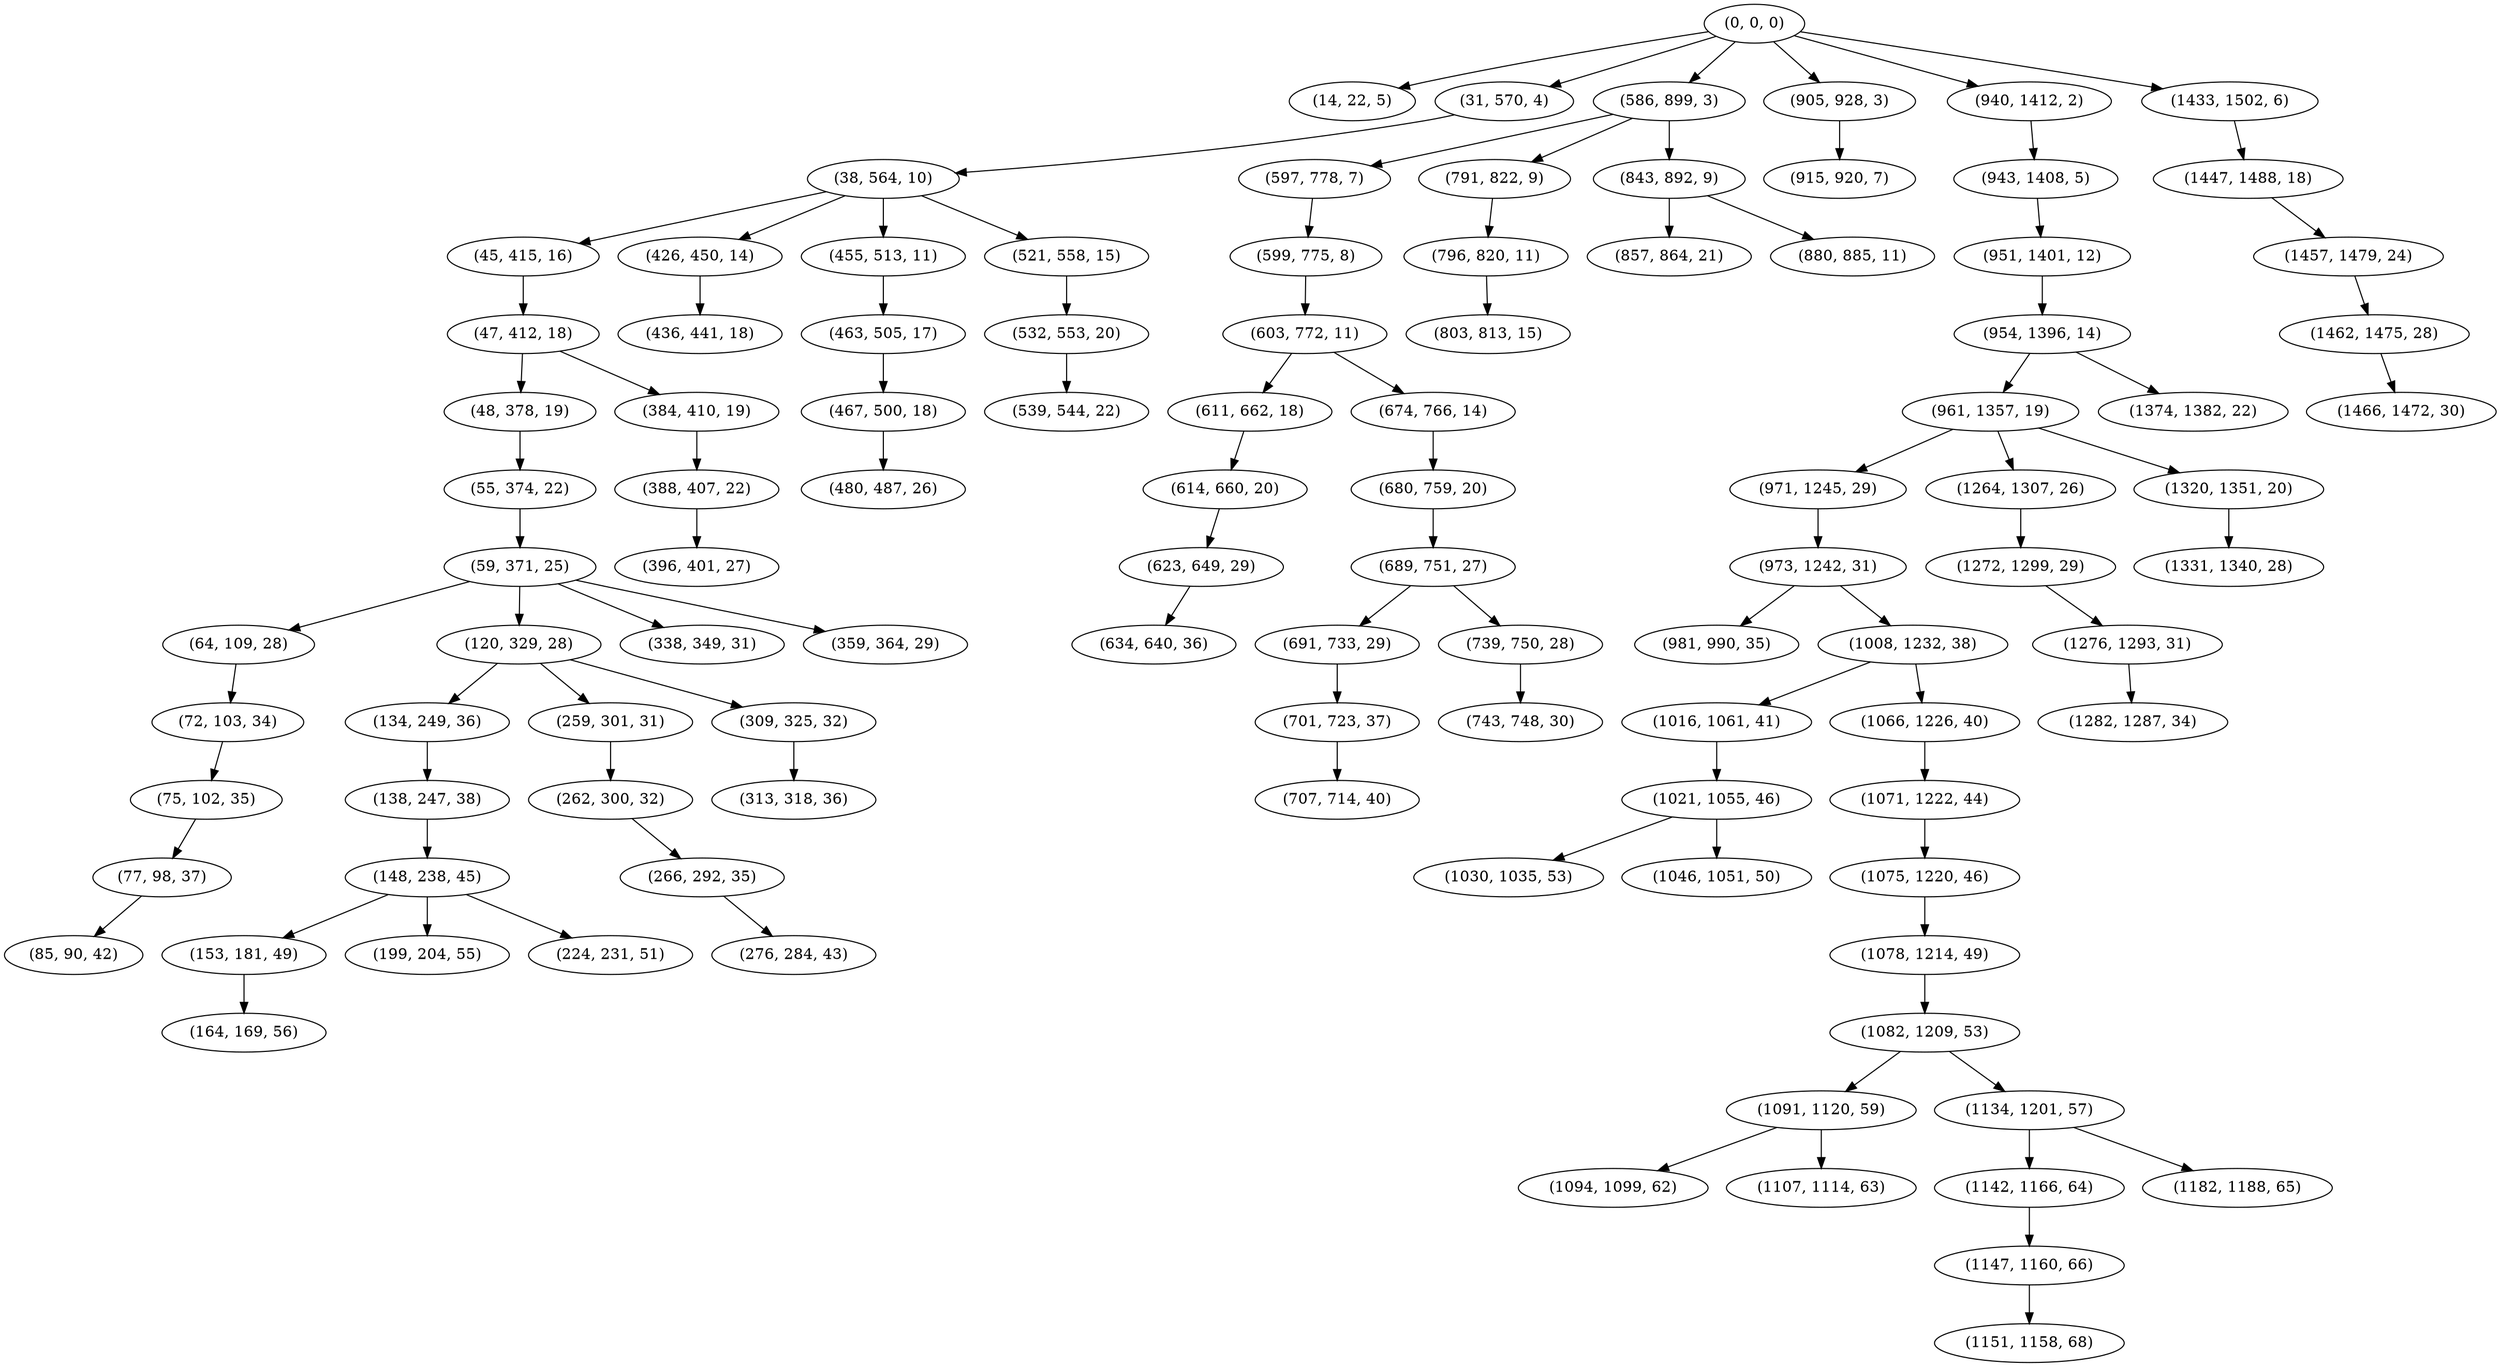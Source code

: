 digraph tree {
    "(0, 0, 0)";
    "(14, 22, 5)";
    "(31, 570, 4)";
    "(38, 564, 10)";
    "(45, 415, 16)";
    "(47, 412, 18)";
    "(48, 378, 19)";
    "(55, 374, 22)";
    "(59, 371, 25)";
    "(64, 109, 28)";
    "(72, 103, 34)";
    "(75, 102, 35)";
    "(77, 98, 37)";
    "(85, 90, 42)";
    "(120, 329, 28)";
    "(134, 249, 36)";
    "(138, 247, 38)";
    "(148, 238, 45)";
    "(153, 181, 49)";
    "(164, 169, 56)";
    "(199, 204, 55)";
    "(224, 231, 51)";
    "(259, 301, 31)";
    "(262, 300, 32)";
    "(266, 292, 35)";
    "(276, 284, 43)";
    "(309, 325, 32)";
    "(313, 318, 36)";
    "(338, 349, 31)";
    "(359, 364, 29)";
    "(384, 410, 19)";
    "(388, 407, 22)";
    "(396, 401, 27)";
    "(426, 450, 14)";
    "(436, 441, 18)";
    "(455, 513, 11)";
    "(463, 505, 17)";
    "(467, 500, 18)";
    "(480, 487, 26)";
    "(521, 558, 15)";
    "(532, 553, 20)";
    "(539, 544, 22)";
    "(586, 899, 3)";
    "(597, 778, 7)";
    "(599, 775, 8)";
    "(603, 772, 11)";
    "(611, 662, 18)";
    "(614, 660, 20)";
    "(623, 649, 29)";
    "(634, 640, 36)";
    "(674, 766, 14)";
    "(680, 759, 20)";
    "(689, 751, 27)";
    "(691, 733, 29)";
    "(701, 723, 37)";
    "(707, 714, 40)";
    "(739, 750, 28)";
    "(743, 748, 30)";
    "(791, 822, 9)";
    "(796, 820, 11)";
    "(803, 813, 15)";
    "(843, 892, 9)";
    "(857, 864, 21)";
    "(880, 885, 11)";
    "(905, 928, 3)";
    "(915, 920, 7)";
    "(940, 1412, 2)";
    "(943, 1408, 5)";
    "(951, 1401, 12)";
    "(954, 1396, 14)";
    "(961, 1357, 19)";
    "(971, 1245, 29)";
    "(973, 1242, 31)";
    "(981, 990, 35)";
    "(1008, 1232, 38)";
    "(1016, 1061, 41)";
    "(1021, 1055, 46)";
    "(1030, 1035, 53)";
    "(1046, 1051, 50)";
    "(1066, 1226, 40)";
    "(1071, 1222, 44)";
    "(1075, 1220, 46)";
    "(1078, 1214, 49)";
    "(1082, 1209, 53)";
    "(1091, 1120, 59)";
    "(1094, 1099, 62)";
    "(1107, 1114, 63)";
    "(1134, 1201, 57)";
    "(1142, 1166, 64)";
    "(1147, 1160, 66)";
    "(1151, 1158, 68)";
    "(1182, 1188, 65)";
    "(1264, 1307, 26)";
    "(1272, 1299, 29)";
    "(1276, 1293, 31)";
    "(1282, 1287, 34)";
    "(1320, 1351, 20)";
    "(1331, 1340, 28)";
    "(1374, 1382, 22)";
    "(1433, 1502, 6)";
    "(1447, 1488, 18)";
    "(1457, 1479, 24)";
    "(1462, 1475, 28)";
    "(1466, 1472, 30)";
    "(0, 0, 0)" -> "(14, 22, 5)";
    "(0, 0, 0)" -> "(31, 570, 4)";
    "(0, 0, 0)" -> "(586, 899, 3)";
    "(0, 0, 0)" -> "(905, 928, 3)";
    "(0, 0, 0)" -> "(940, 1412, 2)";
    "(0, 0, 0)" -> "(1433, 1502, 6)";
    "(31, 570, 4)" -> "(38, 564, 10)";
    "(38, 564, 10)" -> "(45, 415, 16)";
    "(38, 564, 10)" -> "(426, 450, 14)";
    "(38, 564, 10)" -> "(455, 513, 11)";
    "(38, 564, 10)" -> "(521, 558, 15)";
    "(45, 415, 16)" -> "(47, 412, 18)";
    "(47, 412, 18)" -> "(48, 378, 19)";
    "(47, 412, 18)" -> "(384, 410, 19)";
    "(48, 378, 19)" -> "(55, 374, 22)";
    "(55, 374, 22)" -> "(59, 371, 25)";
    "(59, 371, 25)" -> "(64, 109, 28)";
    "(59, 371, 25)" -> "(120, 329, 28)";
    "(59, 371, 25)" -> "(338, 349, 31)";
    "(59, 371, 25)" -> "(359, 364, 29)";
    "(64, 109, 28)" -> "(72, 103, 34)";
    "(72, 103, 34)" -> "(75, 102, 35)";
    "(75, 102, 35)" -> "(77, 98, 37)";
    "(77, 98, 37)" -> "(85, 90, 42)";
    "(120, 329, 28)" -> "(134, 249, 36)";
    "(120, 329, 28)" -> "(259, 301, 31)";
    "(120, 329, 28)" -> "(309, 325, 32)";
    "(134, 249, 36)" -> "(138, 247, 38)";
    "(138, 247, 38)" -> "(148, 238, 45)";
    "(148, 238, 45)" -> "(153, 181, 49)";
    "(148, 238, 45)" -> "(199, 204, 55)";
    "(148, 238, 45)" -> "(224, 231, 51)";
    "(153, 181, 49)" -> "(164, 169, 56)";
    "(259, 301, 31)" -> "(262, 300, 32)";
    "(262, 300, 32)" -> "(266, 292, 35)";
    "(266, 292, 35)" -> "(276, 284, 43)";
    "(309, 325, 32)" -> "(313, 318, 36)";
    "(384, 410, 19)" -> "(388, 407, 22)";
    "(388, 407, 22)" -> "(396, 401, 27)";
    "(426, 450, 14)" -> "(436, 441, 18)";
    "(455, 513, 11)" -> "(463, 505, 17)";
    "(463, 505, 17)" -> "(467, 500, 18)";
    "(467, 500, 18)" -> "(480, 487, 26)";
    "(521, 558, 15)" -> "(532, 553, 20)";
    "(532, 553, 20)" -> "(539, 544, 22)";
    "(586, 899, 3)" -> "(597, 778, 7)";
    "(586, 899, 3)" -> "(791, 822, 9)";
    "(586, 899, 3)" -> "(843, 892, 9)";
    "(597, 778, 7)" -> "(599, 775, 8)";
    "(599, 775, 8)" -> "(603, 772, 11)";
    "(603, 772, 11)" -> "(611, 662, 18)";
    "(603, 772, 11)" -> "(674, 766, 14)";
    "(611, 662, 18)" -> "(614, 660, 20)";
    "(614, 660, 20)" -> "(623, 649, 29)";
    "(623, 649, 29)" -> "(634, 640, 36)";
    "(674, 766, 14)" -> "(680, 759, 20)";
    "(680, 759, 20)" -> "(689, 751, 27)";
    "(689, 751, 27)" -> "(691, 733, 29)";
    "(689, 751, 27)" -> "(739, 750, 28)";
    "(691, 733, 29)" -> "(701, 723, 37)";
    "(701, 723, 37)" -> "(707, 714, 40)";
    "(739, 750, 28)" -> "(743, 748, 30)";
    "(791, 822, 9)" -> "(796, 820, 11)";
    "(796, 820, 11)" -> "(803, 813, 15)";
    "(843, 892, 9)" -> "(857, 864, 21)";
    "(843, 892, 9)" -> "(880, 885, 11)";
    "(905, 928, 3)" -> "(915, 920, 7)";
    "(940, 1412, 2)" -> "(943, 1408, 5)";
    "(943, 1408, 5)" -> "(951, 1401, 12)";
    "(951, 1401, 12)" -> "(954, 1396, 14)";
    "(954, 1396, 14)" -> "(961, 1357, 19)";
    "(954, 1396, 14)" -> "(1374, 1382, 22)";
    "(961, 1357, 19)" -> "(971, 1245, 29)";
    "(961, 1357, 19)" -> "(1264, 1307, 26)";
    "(961, 1357, 19)" -> "(1320, 1351, 20)";
    "(971, 1245, 29)" -> "(973, 1242, 31)";
    "(973, 1242, 31)" -> "(981, 990, 35)";
    "(973, 1242, 31)" -> "(1008, 1232, 38)";
    "(1008, 1232, 38)" -> "(1016, 1061, 41)";
    "(1008, 1232, 38)" -> "(1066, 1226, 40)";
    "(1016, 1061, 41)" -> "(1021, 1055, 46)";
    "(1021, 1055, 46)" -> "(1030, 1035, 53)";
    "(1021, 1055, 46)" -> "(1046, 1051, 50)";
    "(1066, 1226, 40)" -> "(1071, 1222, 44)";
    "(1071, 1222, 44)" -> "(1075, 1220, 46)";
    "(1075, 1220, 46)" -> "(1078, 1214, 49)";
    "(1078, 1214, 49)" -> "(1082, 1209, 53)";
    "(1082, 1209, 53)" -> "(1091, 1120, 59)";
    "(1082, 1209, 53)" -> "(1134, 1201, 57)";
    "(1091, 1120, 59)" -> "(1094, 1099, 62)";
    "(1091, 1120, 59)" -> "(1107, 1114, 63)";
    "(1134, 1201, 57)" -> "(1142, 1166, 64)";
    "(1134, 1201, 57)" -> "(1182, 1188, 65)";
    "(1142, 1166, 64)" -> "(1147, 1160, 66)";
    "(1147, 1160, 66)" -> "(1151, 1158, 68)";
    "(1264, 1307, 26)" -> "(1272, 1299, 29)";
    "(1272, 1299, 29)" -> "(1276, 1293, 31)";
    "(1276, 1293, 31)" -> "(1282, 1287, 34)";
    "(1320, 1351, 20)" -> "(1331, 1340, 28)";
    "(1433, 1502, 6)" -> "(1447, 1488, 18)";
    "(1447, 1488, 18)" -> "(1457, 1479, 24)";
    "(1457, 1479, 24)" -> "(1462, 1475, 28)";
    "(1462, 1475, 28)" -> "(1466, 1472, 30)";
}
